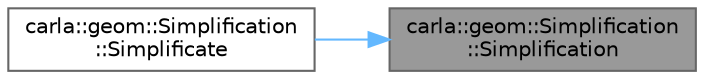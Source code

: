 digraph "carla::geom::Simplification::Simplification"
{
 // INTERACTIVE_SVG=YES
 // LATEX_PDF_SIZE
  bgcolor="transparent";
  edge [fontname=Helvetica,fontsize=10,labelfontname=Helvetica,labelfontsize=10];
  node [fontname=Helvetica,fontsize=10,shape=box,height=0.2,width=0.4];
  rankdir="RL";
  Node1 [id="Node000001",label="carla::geom::Simplification\l::Simplification",height=0.2,width=0.4,color="gray40", fillcolor="grey60", style="filled", fontcolor="black",tooltip=" "];
  Node1 -> Node2 [id="edge1_Node000001_Node000002",dir="back",color="steelblue1",style="solid",tooltip=" "];
  Node2 [id="Node000002",label="carla::geom::Simplification\l::Simplificate",height=0.2,width=0.4,color="grey40", fillcolor="white", style="filled",URL="$d7/dba/classcarla_1_1geom_1_1Simplification.html#a7dfc6656a3fbb39b0fb1aa90eaeddc71",tooltip=" "];
}
